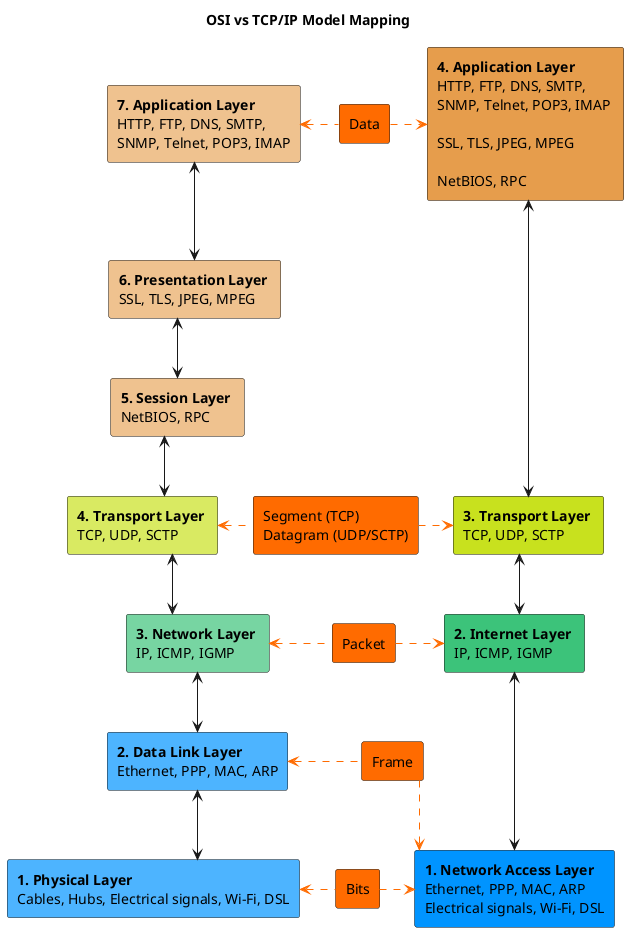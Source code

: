 @startuml
skinparam linetype ortho

title OSI vs TCP/IP Model Mapping

' OSI Layers
rectangle "<b>7. Application Layer</b> \nHTTP, FTP, DNS, SMTP, \nSNMP, Telnet, POP3, IMAP" as osi7 #efc28f
rectangle "<b>6. Presentation Layer</b> \nSSL, TLS, JPEG, MPEG" as osi6 #efc28f
rectangle "<b>5. Session Layer</b> \nNetBIOS, RPC" as osi5 #efc28f
rectangle "<b>4. Transport Layer</b> \nTCP, UDP, SCTP" as osi4 #d9ea62
rectangle "<b>3. Network Layer</b> \nIP, ICMP, IGMP" as osi3 #77d5a2
rectangle "<b>2. Data Link Layer</b> \nEthernet, PPP, MAC, ARP" as osi2 #4db4ff
rectangle "<b>1. Physical Layer</b> \nCables, Hubs, Electrical signals, Wi-Fi, DSL" as osi1 #4db4ff

' TCP/IP Layers
rectangle "<b>4. Application Layer</b> \nHTTP, FTP, DNS, SMTP, \nSNMP, Telnet, POP3, IMAP \n\nSSL, TLS, JPEG, MPEG \n\nNetBIOS, RPC" as tcpip4 #e69d4c
rectangle "<b>3. Transport Layer</b> \nTCP, UDP, SCTP" as tcpip3 #c8e11e
rectangle "<b>2. Internet Layer</b> \nIP, ICMP, IGMP" as tcpip2 #3cc37a
rectangle "<b>1. Network Access Layer</b> \nEthernet, PPP, MAC, ARP \nElectrical signals, Wi-Fi, DSL" as tcpip1 #0094ff

' Data Units
rectangle "Data" as data #ff6b00
rectangle "Segment (TCP) \nDatagram (UDP/SCTP)" as segment #ff6b00
rectangle "Packet" as packet #ff6b00
rectangle "Frame" as frame #ff6b00
rectangle "Bits" as bits #ff6b00

' Connect levels
osi7 <-down-> osi6
osi6 <-down-> osi5
osi5 <-down-> osi4
osi4 <-down-> osi3
osi3 <-down-> osi2
osi2 <-down-> osi1

tcpip4 <--down--> tcpip3
tcpip3 <-down-> tcpip2
tcpip2 <-down-> tcpip1

' Map with lines
osi7 <-right[dashed,#ff6b00]- data
data -right[dashed,#ff6b00]-> tcpip4
osi4 <-right[dashed,#ff6b00]- segment
segment -right[dashed,#ff6b00]-> tcpip3
osi3 <-right[dashed,#ff6b00]- packet
packet -right[dashed,#ff6b00]-> tcpip2
osi2 <-right[dashed,#ff6b00]- frame
frame -right[dashed,#ff6b00]-> tcpip1
osi1 <-right[dashed,#ff6b00]- bits
bits -right[dashed,#ff6b00]-> tcpip1

@enduml
